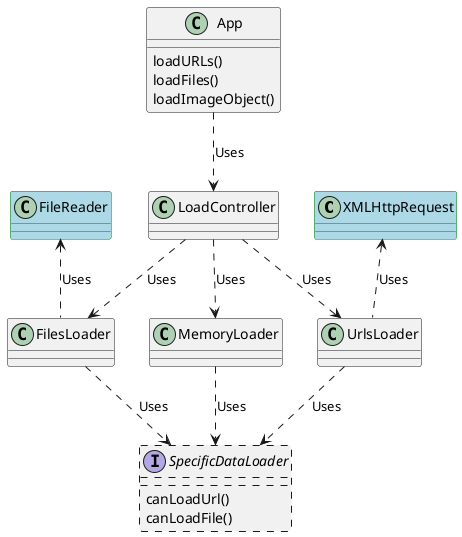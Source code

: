 @startuml

class XMLHttpRequest #lightblue;line:green
class FileReader #lightblue;line:green

class App {
  loadURLs()
  loadFiles()
  loadImageObject()
}
class LoadController
class UrlsLoader
class FilesLoader
class MemoryLoader
interface SpecificDataLoader ##[dashed] {
  canLoadUrl()
  canLoadFile()
}

App ..> LoadController: Uses
LoadController ..> UrlsLoader: Uses
LoadController ..> FilesLoader: Uses
LoadController ..> MemoryLoader: Uses

UrlsLoader .up.> XMLHttpRequest: Uses
FilesLoader .up.> FileReader: Uses

UrlsLoader ..> SpecificDataLoader: Uses
FilesLoader ..> SpecificDataLoader: Uses
MemoryLoader ..> SpecificDataLoader: Uses

@enduml
